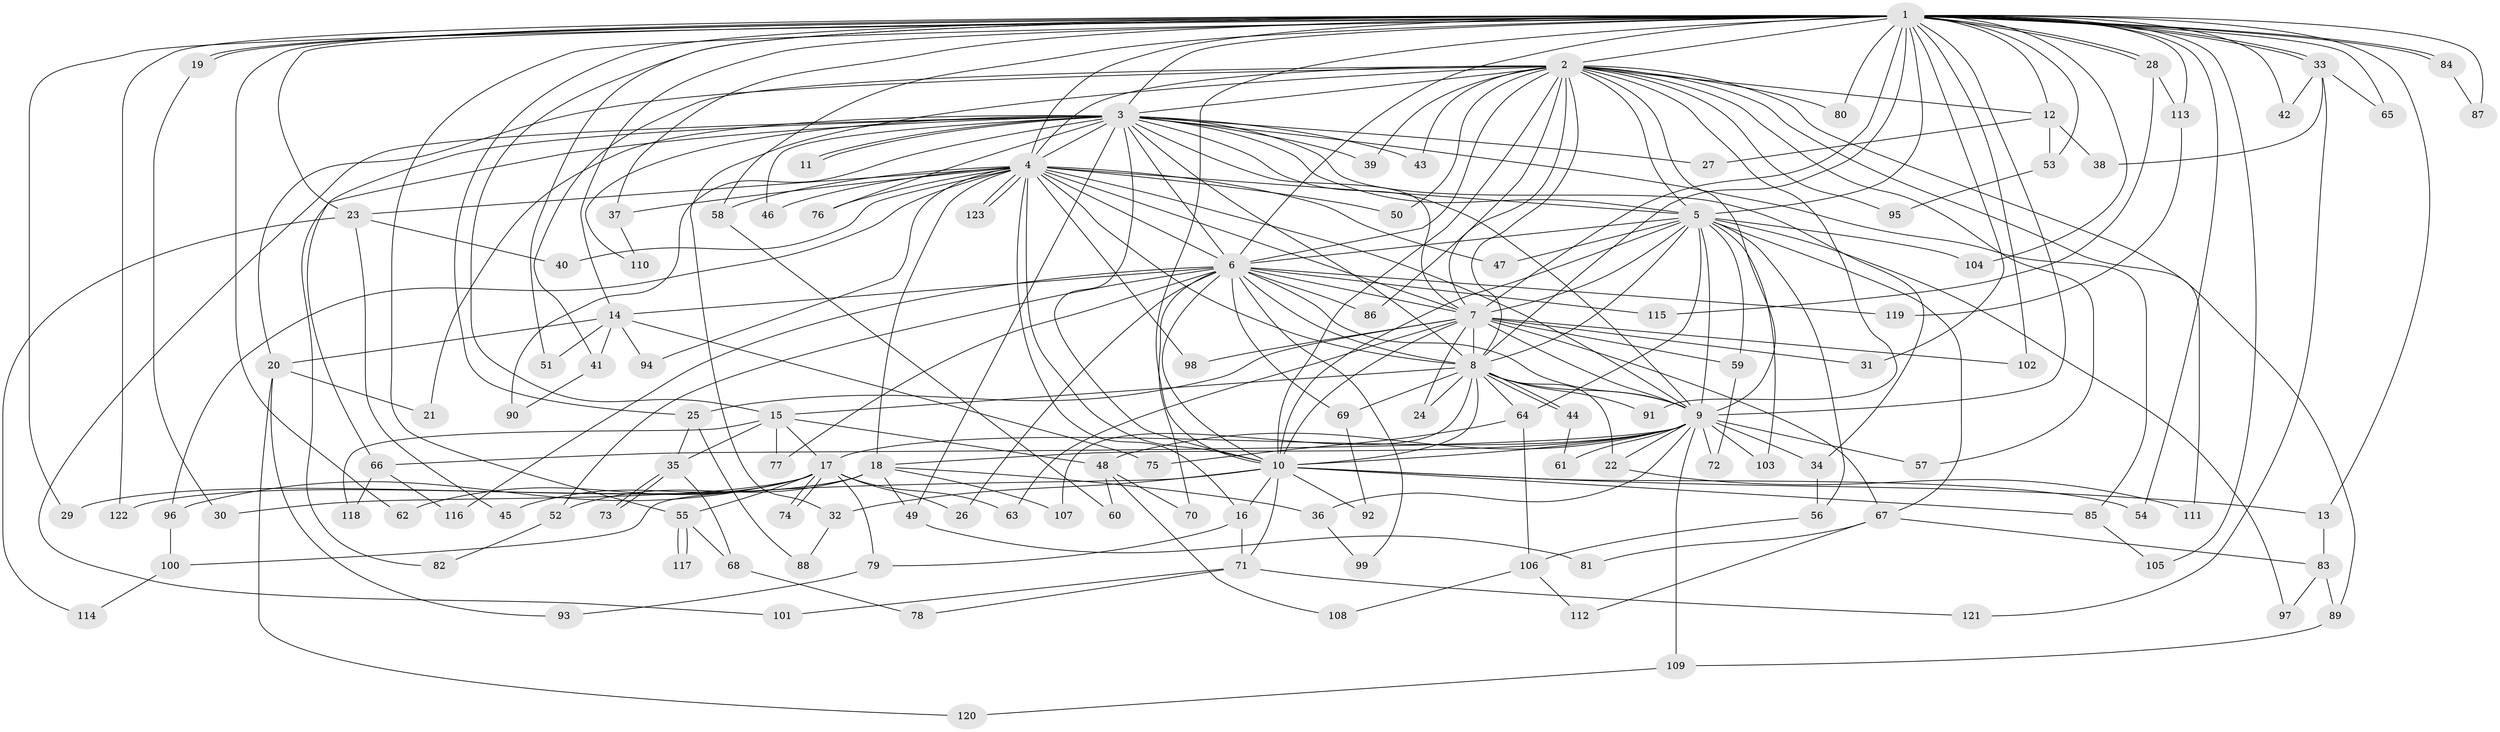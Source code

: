 // Generated by graph-tools (version 1.1) at 2025/13/03/09/25 04:13:52]
// undirected, 123 vertices, 271 edges
graph export_dot {
graph [start="1"]
  node [color=gray90,style=filled];
  1;
  2;
  3;
  4;
  5;
  6;
  7;
  8;
  9;
  10;
  11;
  12;
  13;
  14;
  15;
  16;
  17;
  18;
  19;
  20;
  21;
  22;
  23;
  24;
  25;
  26;
  27;
  28;
  29;
  30;
  31;
  32;
  33;
  34;
  35;
  36;
  37;
  38;
  39;
  40;
  41;
  42;
  43;
  44;
  45;
  46;
  47;
  48;
  49;
  50;
  51;
  52;
  53;
  54;
  55;
  56;
  57;
  58;
  59;
  60;
  61;
  62;
  63;
  64;
  65;
  66;
  67;
  68;
  69;
  70;
  71;
  72;
  73;
  74;
  75;
  76;
  77;
  78;
  79;
  80;
  81;
  82;
  83;
  84;
  85;
  86;
  87;
  88;
  89;
  90;
  91;
  92;
  93;
  94;
  95;
  96;
  97;
  98;
  99;
  100;
  101;
  102;
  103;
  104;
  105;
  106;
  107;
  108;
  109;
  110;
  111;
  112;
  113;
  114;
  115;
  116;
  117;
  118;
  119;
  120;
  121;
  122;
  123;
  1 -- 2;
  1 -- 3;
  1 -- 4;
  1 -- 5;
  1 -- 6;
  1 -- 7;
  1 -- 8;
  1 -- 9;
  1 -- 10;
  1 -- 12;
  1 -- 13;
  1 -- 14;
  1 -- 15;
  1 -- 19;
  1 -- 19;
  1 -- 23;
  1 -- 25;
  1 -- 28;
  1 -- 28;
  1 -- 29;
  1 -- 31;
  1 -- 33;
  1 -- 33;
  1 -- 37;
  1 -- 42;
  1 -- 51;
  1 -- 53;
  1 -- 54;
  1 -- 55;
  1 -- 58;
  1 -- 62;
  1 -- 65;
  1 -- 80;
  1 -- 84;
  1 -- 84;
  1 -- 87;
  1 -- 102;
  1 -- 104;
  1 -- 105;
  1 -- 113;
  1 -- 122;
  2 -- 3;
  2 -- 4;
  2 -- 5;
  2 -- 6;
  2 -- 7;
  2 -- 8;
  2 -- 9;
  2 -- 10;
  2 -- 12;
  2 -- 20;
  2 -- 32;
  2 -- 39;
  2 -- 41;
  2 -- 43;
  2 -- 50;
  2 -- 57;
  2 -- 80;
  2 -- 86;
  2 -- 89;
  2 -- 91;
  2 -- 95;
  2 -- 111;
  3 -- 4;
  3 -- 5;
  3 -- 6;
  3 -- 7;
  3 -- 8;
  3 -- 9;
  3 -- 10;
  3 -- 11;
  3 -- 11;
  3 -- 21;
  3 -- 27;
  3 -- 34;
  3 -- 39;
  3 -- 43;
  3 -- 46;
  3 -- 49;
  3 -- 66;
  3 -- 76;
  3 -- 82;
  3 -- 85;
  3 -- 90;
  3 -- 101;
  3 -- 110;
  4 -- 5;
  4 -- 6;
  4 -- 7;
  4 -- 8;
  4 -- 9;
  4 -- 10;
  4 -- 16;
  4 -- 18;
  4 -- 23;
  4 -- 37;
  4 -- 40;
  4 -- 46;
  4 -- 47;
  4 -- 50;
  4 -- 58;
  4 -- 76;
  4 -- 94;
  4 -- 96;
  4 -- 98;
  4 -- 123;
  4 -- 123;
  5 -- 6;
  5 -- 7;
  5 -- 8;
  5 -- 9;
  5 -- 10;
  5 -- 47;
  5 -- 56;
  5 -- 59;
  5 -- 64;
  5 -- 67;
  5 -- 97;
  5 -- 103;
  5 -- 104;
  6 -- 7;
  6 -- 8;
  6 -- 9;
  6 -- 10;
  6 -- 14;
  6 -- 26;
  6 -- 52;
  6 -- 69;
  6 -- 70;
  6 -- 77;
  6 -- 86;
  6 -- 99;
  6 -- 115;
  6 -- 116;
  6 -- 119;
  7 -- 8;
  7 -- 9;
  7 -- 10;
  7 -- 24;
  7 -- 25;
  7 -- 31;
  7 -- 59;
  7 -- 63;
  7 -- 67;
  7 -- 98;
  7 -- 102;
  8 -- 9;
  8 -- 10;
  8 -- 15;
  8 -- 22;
  8 -- 24;
  8 -- 44;
  8 -- 44;
  8 -- 64;
  8 -- 69;
  8 -- 91;
  8 -- 107;
  9 -- 10;
  9 -- 17;
  9 -- 18;
  9 -- 22;
  9 -- 34;
  9 -- 36;
  9 -- 48;
  9 -- 57;
  9 -- 61;
  9 -- 66;
  9 -- 72;
  9 -- 103;
  9 -- 109;
  10 -- 13;
  10 -- 16;
  10 -- 32;
  10 -- 54;
  10 -- 71;
  10 -- 85;
  10 -- 92;
  10 -- 100;
  12 -- 27;
  12 -- 38;
  12 -- 53;
  13 -- 83;
  14 -- 20;
  14 -- 41;
  14 -- 51;
  14 -- 75;
  14 -- 94;
  15 -- 17;
  15 -- 35;
  15 -- 48;
  15 -- 77;
  15 -- 118;
  16 -- 71;
  16 -- 79;
  17 -- 26;
  17 -- 30;
  17 -- 45;
  17 -- 55;
  17 -- 62;
  17 -- 63;
  17 -- 74;
  17 -- 74;
  17 -- 79;
  17 -- 96;
  18 -- 29;
  18 -- 36;
  18 -- 49;
  18 -- 52;
  18 -- 107;
  18 -- 122;
  19 -- 30;
  20 -- 21;
  20 -- 93;
  20 -- 120;
  22 -- 111;
  23 -- 40;
  23 -- 45;
  23 -- 114;
  25 -- 35;
  25 -- 88;
  28 -- 113;
  28 -- 115;
  32 -- 88;
  33 -- 38;
  33 -- 42;
  33 -- 65;
  33 -- 121;
  34 -- 56;
  35 -- 68;
  35 -- 73;
  35 -- 73;
  36 -- 99;
  37 -- 110;
  41 -- 90;
  44 -- 61;
  48 -- 60;
  48 -- 70;
  48 -- 108;
  49 -- 81;
  52 -- 82;
  53 -- 95;
  55 -- 68;
  55 -- 117;
  55 -- 117;
  56 -- 106;
  58 -- 60;
  59 -- 72;
  64 -- 75;
  64 -- 106;
  66 -- 116;
  66 -- 118;
  67 -- 81;
  67 -- 83;
  67 -- 112;
  68 -- 78;
  69 -- 92;
  71 -- 78;
  71 -- 101;
  71 -- 121;
  79 -- 93;
  83 -- 89;
  83 -- 97;
  84 -- 87;
  85 -- 105;
  89 -- 109;
  96 -- 100;
  100 -- 114;
  106 -- 108;
  106 -- 112;
  109 -- 120;
  113 -- 119;
}
